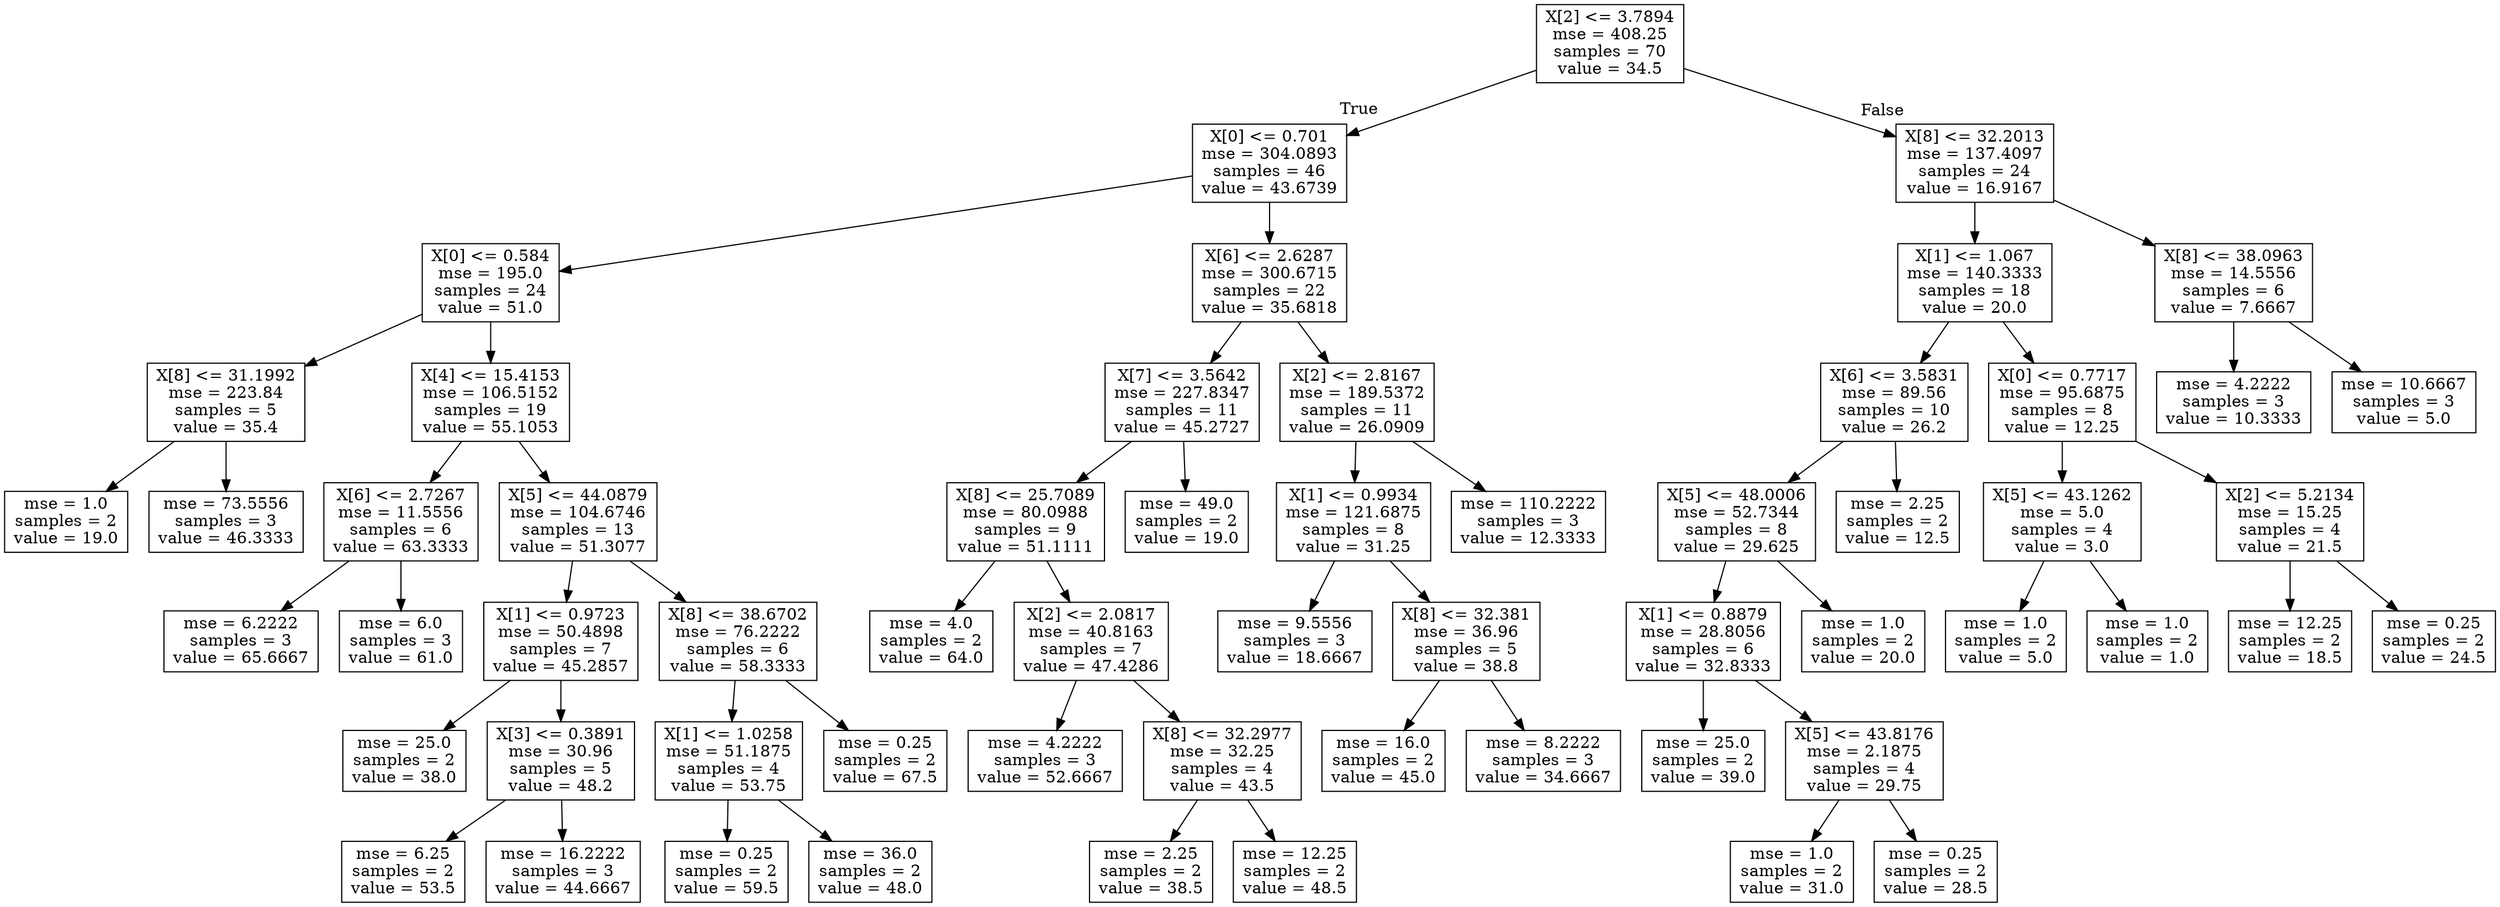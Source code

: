 digraph Tree {
node [shape=box] ;
0 [label="X[2] <= 3.7894\nmse = 408.25\nsamples = 70\nvalue = 34.5"] ;
1 [label="X[0] <= 0.701\nmse = 304.0893\nsamples = 46\nvalue = 43.6739"] ;
0 -> 1 [labeldistance=2.5, labelangle=45, headlabel="True"] ;
2 [label="X[0] <= 0.584\nmse = 195.0\nsamples = 24\nvalue = 51.0"] ;
1 -> 2 ;
3 [label="X[8] <= 31.1992\nmse = 223.84\nsamples = 5\nvalue = 35.4"] ;
2 -> 3 ;
4 [label="mse = 1.0\nsamples = 2\nvalue = 19.0"] ;
3 -> 4 ;
5 [label="mse = 73.5556\nsamples = 3\nvalue = 46.3333"] ;
3 -> 5 ;
6 [label="X[4] <= 15.4153\nmse = 106.5152\nsamples = 19\nvalue = 55.1053"] ;
2 -> 6 ;
7 [label="X[6] <= 2.7267\nmse = 11.5556\nsamples = 6\nvalue = 63.3333"] ;
6 -> 7 ;
8 [label="mse = 6.2222\nsamples = 3\nvalue = 65.6667"] ;
7 -> 8 ;
9 [label="mse = 6.0\nsamples = 3\nvalue = 61.0"] ;
7 -> 9 ;
10 [label="X[5] <= 44.0879\nmse = 104.6746\nsamples = 13\nvalue = 51.3077"] ;
6 -> 10 ;
11 [label="X[1] <= 0.9723\nmse = 50.4898\nsamples = 7\nvalue = 45.2857"] ;
10 -> 11 ;
12 [label="mse = 25.0\nsamples = 2\nvalue = 38.0"] ;
11 -> 12 ;
13 [label="X[3] <= 0.3891\nmse = 30.96\nsamples = 5\nvalue = 48.2"] ;
11 -> 13 ;
14 [label="mse = 6.25\nsamples = 2\nvalue = 53.5"] ;
13 -> 14 ;
15 [label="mse = 16.2222\nsamples = 3\nvalue = 44.6667"] ;
13 -> 15 ;
16 [label="X[8] <= 38.6702\nmse = 76.2222\nsamples = 6\nvalue = 58.3333"] ;
10 -> 16 ;
17 [label="X[1] <= 1.0258\nmse = 51.1875\nsamples = 4\nvalue = 53.75"] ;
16 -> 17 ;
18 [label="mse = 0.25\nsamples = 2\nvalue = 59.5"] ;
17 -> 18 ;
19 [label="mse = 36.0\nsamples = 2\nvalue = 48.0"] ;
17 -> 19 ;
20 [label="mse = 0.25\nsamples = 2\nvalue = 67.5"] ;
16 -> 20 ;
21 [label="X[6] <= 2.6287\nmse = 300.6715\nsamples = 22\nvalue = 35.6818"] ;
1 -> 21 ;
22 [label="X[7] <= 3.5642\nmse = 227.8347\nsamples = 11\nvalue = 45.2727"] ;
21 -> 22 ;
23 [label="X[8] <= 25.7089\nmse = 80.0988\nsamples = 9\nvalue = 51.1111"] ;
22 -> 23 ;
24 [label="mse = 4.0\nsamples = 2\nvalue = 64.0"] ;
23 -> 24 ;
25 [label="X[2] <= 2.0817\nmse = 40.8163\nsamples = 7\nvalue = 47.4286"] ;
23 -> 25 ;
26 [label="mse = 4.2222\nsamples = 3\nvalue = 52.6667"] ;
25 -> 26 ;
27 [label="X[8] <= 32.2977\nmse = 32.25\nsamples = 4\nvalue = 43.5"] ;
25 -> 27 ;
28 [label="mse = 2.25\nsamples = 2\nvalue = 38.5"] ;
27 -> 28 ;
29 [label="mse = 12.25\nsamples = 2\nvalue = 48.5"] ;
27 -> 29 ;
30 [label="mse = 49.0\nsamples = 2\nvalue = 19.0"] ;
22 -> 30 ;
31 [label="X[2] <= 2.8167\nmse = 189.5372\nsamples = 11\nvalue = 26.0909"] ;
21 -> 31 ;
32 [label="X[1] <= 0.9934\nmse = 121.6875\nsamples = 8\nvalue = 31.25"] ;
31 -> 32 ;
33 [label="mse = 9.5556\nsamples = 3\nvalue = 18.6667"] ;
32 -> 33 ;
34 [label="X[8] <= 32.381\nmse = 36.96\nsamples = 5\nvalue = 38.8"] ;
32 -> 34 ;
35 [label="mse = 16.0\nsamples = 2\nvalue = 45.0"] ;
34 -> 35 ;
36 [label="mse = 8.2222\nsamples = 3\nvalue = 34.6667"] ;
34 -> 36 ;
37 [label="mse = 110.2222\nsamples = 3\nvalue = 12.3333"] ;
31 -> 37 ;
38 [label="X[8] <= 32.2013\nmse = 137.4097\nsamples = 24\nvalue = 16.9167"] ;
0 -> 38 [labeldistance=2.5, labelangle=-45, headlabel="False"] ;
39 [label="X[1] <= 1.067\nmse = 140.3333\nsamples = 18\nvalue = 20.0"] ;
38 -> 39 ;
40 [label="X[6] <= 3.5831\nmse = 89.56\nsamples = 10\nvalue = 26.2"] ;
39 -> 40 ;
41 [label="X[5] <= 48.0006\nmse = 52.7344\nsamples = 8\nvalue = 29.625"] ;
40 -> 41 ;
42 [label="X[1] <= 0.8879\nmse = 28.8056\nsamples = 6\nvalue = 32.8333"] ;
41 -> 42 ;
43 [label="mse = 25.0\nsamples = 2\nvalue = 39.0"] ;
42 -> 43 ;
44 [label="X[5] <= 43.8176\nmse = 2.1875\nsamples = 4\nvalue = 29.75"] ;
42 -> 44 ;
45 [label="mse = 1.0\nsamples = 2\nvalue = 31.0"] ;
44 -> 45 ;
46 [label="mse = 0.25\nsamples = 2\nvalue = 28.5"] ;
44 -> 46 ;
47 [label="mse = 1.0\nsamples = 2\nvalue = 20.0"] ;
41 -> 47 ;
48 [label="mse = 2.25\nsamples = 2\nvalue = 12.5"] ;
40 -> 48 ;
49 [label="X[0] <= 0.7717\nmse = 95.6875\nsamples = 8\nvalue = 12.25"] ;
39 -> 49 ;
50 [label="X[5] <= 43.1262\nmse = 5.0\nsamples = 4\nvalue = 3.0"] ;
49 -> 50 ;
51 [label="mse = 1.0\nsamples = 2\nvalue = 5.0"] ;
50 -> 51 ;
52 [label="mse = 1.0\nsamples = 2\nvalue = 1.0"] ;
50 -> 52 ;
53 [label="X[2] <= 5.2134\nmse = 15.25\nsamples = 4\nvalue = 21.5"] ;
49 -> 53 ;
54 [label="mse = 12.25\nsamples = 2\nvalue = 18.5"] ;
53 -> 54 ;
55 [label="mse = 0.25\nsamples = 2\nvalue = 24.5"] ;
53 -> 55 ;
56 [label="X[8] <= 38.0963\nmse = 14.5556\nsamples = 6\nvalue = 7.6667"] ;
38 -> 56 ;
57 [label="mse = 4.2222\nsamples = 3\nvalue = 10.3333"] ;
56 -> 57 ;
58 [label="mse = 10.6667\nsamples = 3\nvalue = 5.0"] ;
56 -> 58 ;
}